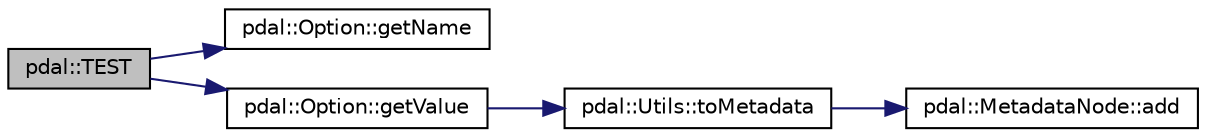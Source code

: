 digraph "pdal::TEST"
{
  edge [fontname="Helvetica",fontsize="10",labelfontname="Helvetica",labelfontsize="10"];
  node [fontname="Helvetica",fontsize="10",shape=record];
  rankdir="LR";
  Node1 [label="pdal::TEST",height=0.2,width=0.4,color="black", fillcolor="grey75", style="filled", fontcolor="black"];
  Node1 -> Node2 [color="midnightblue",fontsize="10",style="solid",fontname="Helvetica"];
  Node2 [label="pdal::Option::getName",height=0.2,width=0.4,color="black", fillcolor="white", style="filled",URL="$classpdal_1_1Option.html#ad2b7a736742fb343e421fa326ef45c23"];
  Node1 -> Node3 [color="midnightblue",fontsize="10",style="solid",fontname="Helvetica"];
  Node3 [label="pdal::Option::getValue",height=0.2,width=0.4,color="black", fillcolor="white", style="filled",URL="$classpdal_1_1Option.html#aaee0153c3f0370900c6cb1c1cfc19b01"];
  Node3 -> Node4 [color="midnightblue",fontsize="10",style="solid",fontname="Helvetica"];
  Node4 [label="pdal::Utils::toMetadata",height=0.2,width=0.4,color="black", fillcolor="white", style="filled",URL="$namespacepdal_1_1Utils.html#a6dc647c5dbaa51d1d78fc535a52210d3"];
  Node4 -> Node5 [color="midnightblue",fontsize="10",style="solid",fontname="Helvetica"];
  Node5 [label="pdal::MetadataNode::add",height=0.2,width=0.4,color="black", fillcolor="white", style="filled",URL="$classpdal_1_1MetadataNode.html#af2c1c5d91f6ab47a804aa8a0a1b043c2"];
}
